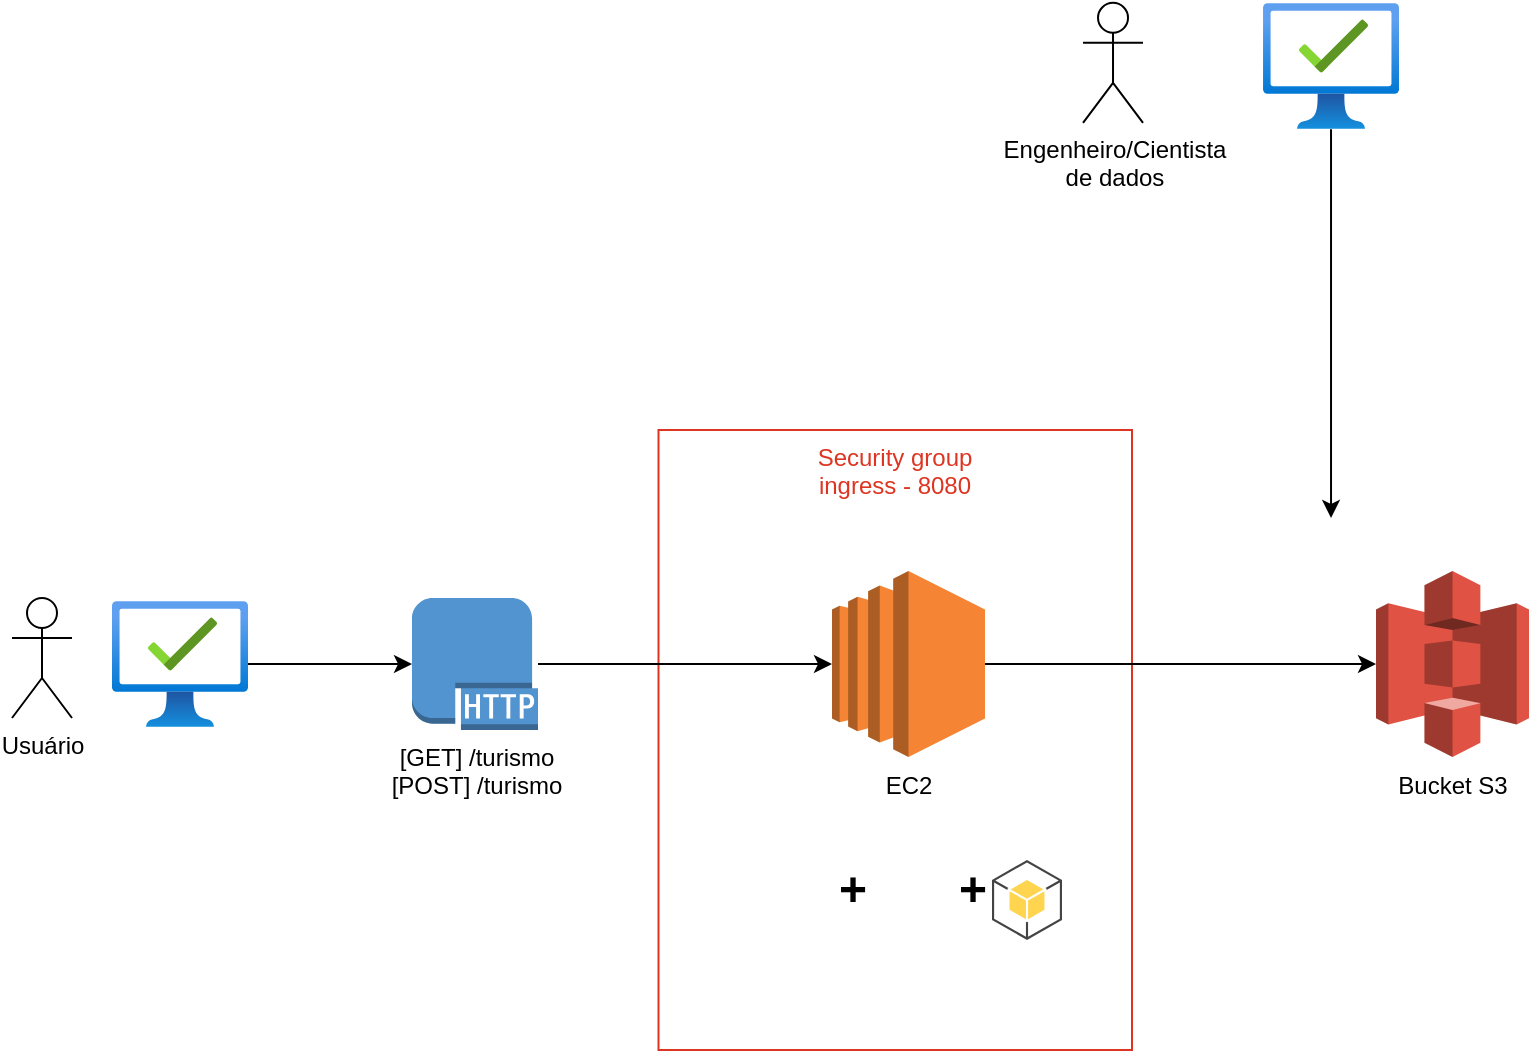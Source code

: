 <mxfile version="21.8.0" type="github">
  <diagram name="Page-1" id="tBKqJ0GVF9nW1sbdtoOr">
    <mxGraphModel dx="954" dy="539" grid="1" gridSize="10" guides="1" tooltips="1" connect="1" arrows="1" fold="1" page="1" pageScale="1" pageWidth="850" pageHeight="1100" math="0" shadow="0">
      <root>
        <mxCell id="0" />
        <mxCell id="1" parent="0" />
        <mxCell id="domNFbstdN9AaimZ1EG0-2" value="Security group&lt;br&gt;ingress - 8080" style="fillColor=none;strokeColor=#DD3522;verticalAlign=top;fontStyle=0;fontColor=#DD3522;whiteSpace=wrap;html=1;" vertex="1" parent="1">
          <mxGeometry x="353.25" y="395" width="236.75" height="310" as="geometry" />
        </mxCell>
        <mxCell id="domNFbstdN9AaimZ1EG0-15" value="" style="edgeStyle=orthogonalEdgeStyle;rounded=0;orthogonalLoop=1;jettySize=auto;html=1;" edge="1" parent="1" source="domNFbstdN9AaimZ1EG0-1" target="domNFbstdN9AaimZ1EG0-8">
          <mxGeometry relative="1" as="geometry" />
        </mxCell>
        <mxCell id="domNFbstdN9AaimZ1EG0-1" value="EC2" style="outlineConnect=0;dashed=0;verticalLabelPosition=bottom;verticalAlign=top;align=center;html=1;shape=mxgraph.aws3.ec2;fillColor=#F58534;gradientColor=none;" vertex="1" parent="1">
          <mxGeometry x="440" y="465.5" width="76.5" height="93" as="geometry" />
        </mxCell>
        <mxCell id="domNFbstdN9AaimZ1EG0-14" value="" style="edgeStyle=orthogonalEdgeStyle;rounded=0;orthogonalLoop=1;jettySize=auto;html=1;" edge="1" parent="1" source="domNFbstdN9AaimZ1EG0-3" target="domNFbstdN9AaimZ1EG0-1">
          <mxGeometry relative="1" as="geometry" />
        </mxCell>
        <mxCell id="domNFbstdN9AaimZ1EG0-3" value="[GET] /turismo&lt;br&gt;[POST] /turismo" style="outlineConnect=0;dashed=0;verticalLabelPosition=bottom;verticalAlign=top;align=center;html=1;shape=mxgraph.aws3.http_protocol;fillColor=#5294CF;gradientColor=none;" vertex="1" parent="1">
          <mxGeometry x="230" y="479" width="63" height="66" as="geometry" />
        </mxCell>
        <mxCell id="domNFbstdN9AaimZ1EG0-6" value="Usuário" style="shape=umlActor;verticalLabelPosition=bottom;verticalAlign=top;html=1;outlineConnect=0;" vertex="1" parent="1">
          <mxGeometry x="30" y="479" width="30" height="60" as="geometry" />
        </mxCell>
        <mxCell id="domNFbstdN9AaimZ1EG0-13" value="" style="edgeStyle=orthogonalEdgeStyle;rounded=0;orthogonalLoop=1;jettySize=auto;html=1;" edge="1" parent="1" source="domNFbstdN9AaimZ1EG0-7" target="domNFbstdN9AaimZ1EG0-3">
          <mxGeometry relative="1" as="geometry" />
        </mxCell>
        <mxCell id="domNFbstdN9AaimZ1EG0-7" value="" style="image;aspect=fixed;html=1;points=[];align=center;fontSize=12;image=img/lib/azure2/management_governance/Managed_Desktop.svg;" vertex="1" parent="1">
          <mxGeometry x="80" y="480.4" width="68" height="63.2" as="geometry" />
        </mxCell>
        <mxCell id="domNFbstdN9AaimZ1EG0-8" value="Bucket S3" style="outlineConnect=0;dashed=0;verticalLabelPosition=bottom;verticalAlign=top;align=center;html=1;shape=mxgraph.aws3.s3;fillColor=#E05243;gradientColor=none;" vertex="1" parent="1">
          <mxGeometry x="712.01" y="465.5" width="76.5" height="93" as="geometry" />
        </mxCell>
        <mxCell id="domNFbstdN9AaimZ1EG0-9" value="" style="shape=image;verticalLabelPosition=bottom;labelBackgroundColor=default;verticalAlign=top;aspect=fixed;imageAspect=0;image=https://static.javatpoint.com/tutorial/flask/images/flask-tutorial.png;" vertex="1" parent="1">
          <mxGeometry x="460.49" y="605" width="40" height="40" as="geometry" />
        </mxCell>
        <mxCell id="domNFbstdN9AaimZ1EG0-10" value="" style="shape=image;verticalLabelPosition=bottom;labelBackgroundColor=default;verticalAlign=top;aspect=fixed;imageAspect=0;image=https://upload.wikimedia.org/wikipedia/commons/thumb/c/c3/Python-logo-notext.svg/121px-Python-logo-notext.svg.png;" vertex="1" parent="1">
          <mxGeometry x="395" y="605" width="45.49" height="50" as="geometry" />
        </mxCell>
        <mxCell id="domNFbstdN9AaimZ1EG0-11" value="+" style="text;strokeColor=none;fillColor=none;html=1;fontSize=24;fontStyle=1;verticalAlign=middle;align=center;" vertex="1" parent="1">
          <mxGeometry x="440.49" y="605" width="20" height="40" as="geometry" />
        </mxCell>
        <mxCell id="domNFbstdN9AaimZ1EG0-21" value="" style="outlineConnect=0;dashed=0;verticalLabelPosition=bottom;verticalAlign=top;align=center;html=1;shape=mxgraph.aws3.android;fillColor=#FFD44F;gradientColor=none;" vertex="1" parent="1">
          <mxGeometry x="520" y="610" width="35" height="40" as="geometry" />
        </mxCell>
        <mxCell id="domNFbstdN9AaimZ1EG0-22" value="+" style="text;strokeColor=none;fillColor=none;html=1;fontSize=24;fontStyle=1;verticalAlign=middle;align=center;" vertex="1" parent="1">
          <mxGeometry x="500" y="605" width="20" height="40" as="geometry" />
        </mxCell>
        <mxCell id="domNFbstdN9AaimZ1EG0-25" value="" style="shape=image;verticalLabelPosition=bottom;labelBackgroundColor=default;verticalAlign=top;aspect=fixed;imageAspect=0;image=https://upload.wikimedia.org/wikipedia/commons/thumb/3/38/Jupyter_logo.svg/250px-Jupyter_logo.svg.png;" vertex="1" parent="1">
          <mxGeometry x="712.01" y="230" width="43.11" height="50" as="geometry" />
        </mxCell>
        <mxCell id="domNFbstdN9AaimZ1EG0-26" value="Engenheiro/Cientista&lt;br&gt;de dados" style="shape=umlActor;verticalLabelPosition=bottom;verticalAlign=top;html=1;outlineConnect=0;" vertex="1" parent="1">
          <mxGeometry x="565.51" y="181.4" width="30" height="60" as="geometry" />
        </mxCell>
        <mxCell id="domNFbstdN9AaimZ1EG0-30" value="" style="edgeStyle=orthogonalEdgeStyle;rounded=0;orthogonalLoop=1;jettySize=auto;html=1;entryX=0.5;entryY=0;entryDx=0;entryDy=0;" edge="1" parent="1" source="domNFbstdN9AaimZ1EG0-27" target="domNFbstdN9AaimZ1EG0-28">
          <mxGeometry relative="1" as="geometry">
            <mxPoint x="689.51" y="316.2" as="targetPoint" />
          </mxGeometry>
        </mxCell>
        <mxCell id="domNFbstdN9AaimZ1EG0-27" value="" style="image;aspect=fixed;html=1;points=[];align=center;fontSize=12;image=img/lib/azure2/management_governance/Managed_Desktop.svg;" vertex="1" parent="1">
          <mxGeometry x="655.51" y="181.4" width="68" height="63.2" as="geometry" />
        </mxCell>
        <mxCell id="domNFbstdN9AaimZ1EG0-28" value="" style="shape=image;verticalLabelPosition=bottom;labelBackgroundColor=default;verticalAlign=top;aspect=fixed;imageAspect=0;image=https://joblib.readthedocs.io/en/latest/_static/joblib_logo.svg;" vertex="1" parent="1">
          <mxGeometry x="667.83" y="439" width="43.37" height="40" as="geometry" />
        </mxCell>
      </root>
    </mxGraphModel>
  </diagram>
</mxfile>
